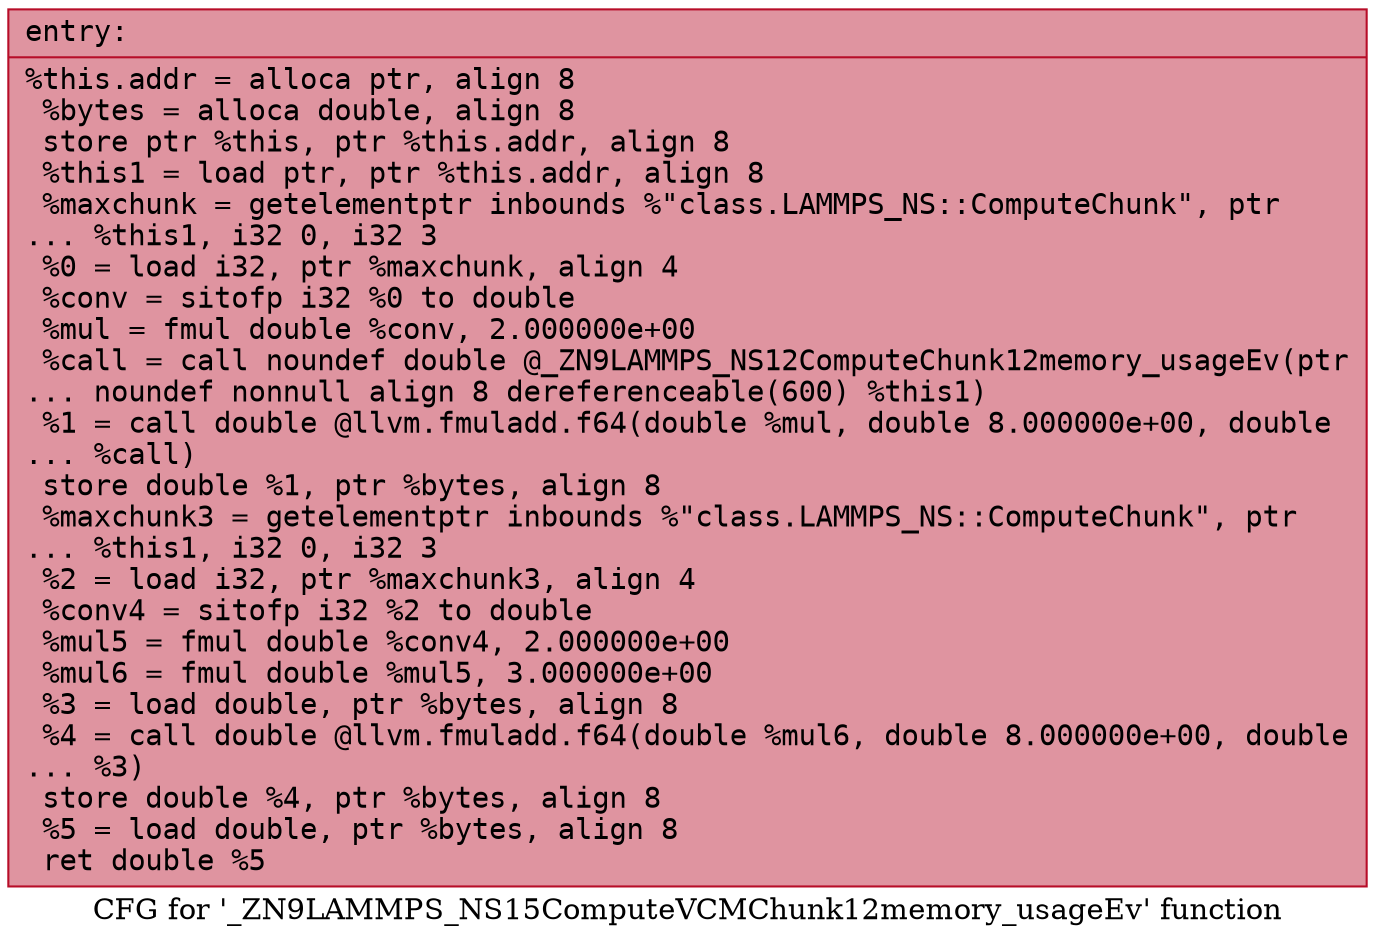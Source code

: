 digraph "CFG for '_ZN9LAMMPS_NS15ComputeVCMChunk12memory_usageEv' function" {
	label="CFG for '_ZN9LAMMPS_NS15ComputeVCMChunk12memory_usageEv' function";

	Node0x557a4d48c200 [shape=record,color="#b70d28ff", style=filled, fillcolor="#b70d2870" fontname="Courier",label="{entry:\l|  %this.addr = alloca ptr, align 8\l  %bytes = alloca double, align 8\l  store ptr %this, ptr %this.addr, align 8\l  %this1 = load ptr, ptr %this.addr, align 8\l  %maxchunk = getelementptr inbounds %\"class.LAMMPS_NS::ComputeChunk\", ptr\l... %this1, i32 0, i32 3\l  %0 = load i32, ptr %maxchunk, align 4\l  %conv = sitofp i32 %0 to double\l  %mul = fmul double %conv, 2.000000e+00\l  %call = call noundef double @_ZN9LAMMPS_NS12ComputeChunk12memory_usageEv(ptr\l... noundef nonnull align 8 dereferenceable(600) %this1)\l  %1 = call double @llvm.fmuladd.f64(double %mul, double 8.000000e+00, double\l... %call)\l  store double %1, ptr %bytes, align 8\l  %maxchunk3 = getelementptr inbounds %\"class.LAMMPS_NS::ComputeChunk\", ptr\l... %this1, i32 0, i32 3\l  %2 = load i32, ptr %maxchunk3, align 4\l  %conv4 = sitofp i32 %2 to double\l  %mul5 = fmul double %conv4, 2.000000e+00\l  %mul6 = fmul double %mul5, 3.000000e+00\l  %3 = load double, ptr %bytes, align 8\l  %4 = call double @llvm.fmuladd.f64(double %mul6, double 8.000000e+00, double\l... %3)\l  store double %4, ptr %bytes, align 8\l  %5 = load double, ptr %bytes, align 8\l  ret double %5\l}"];
}
